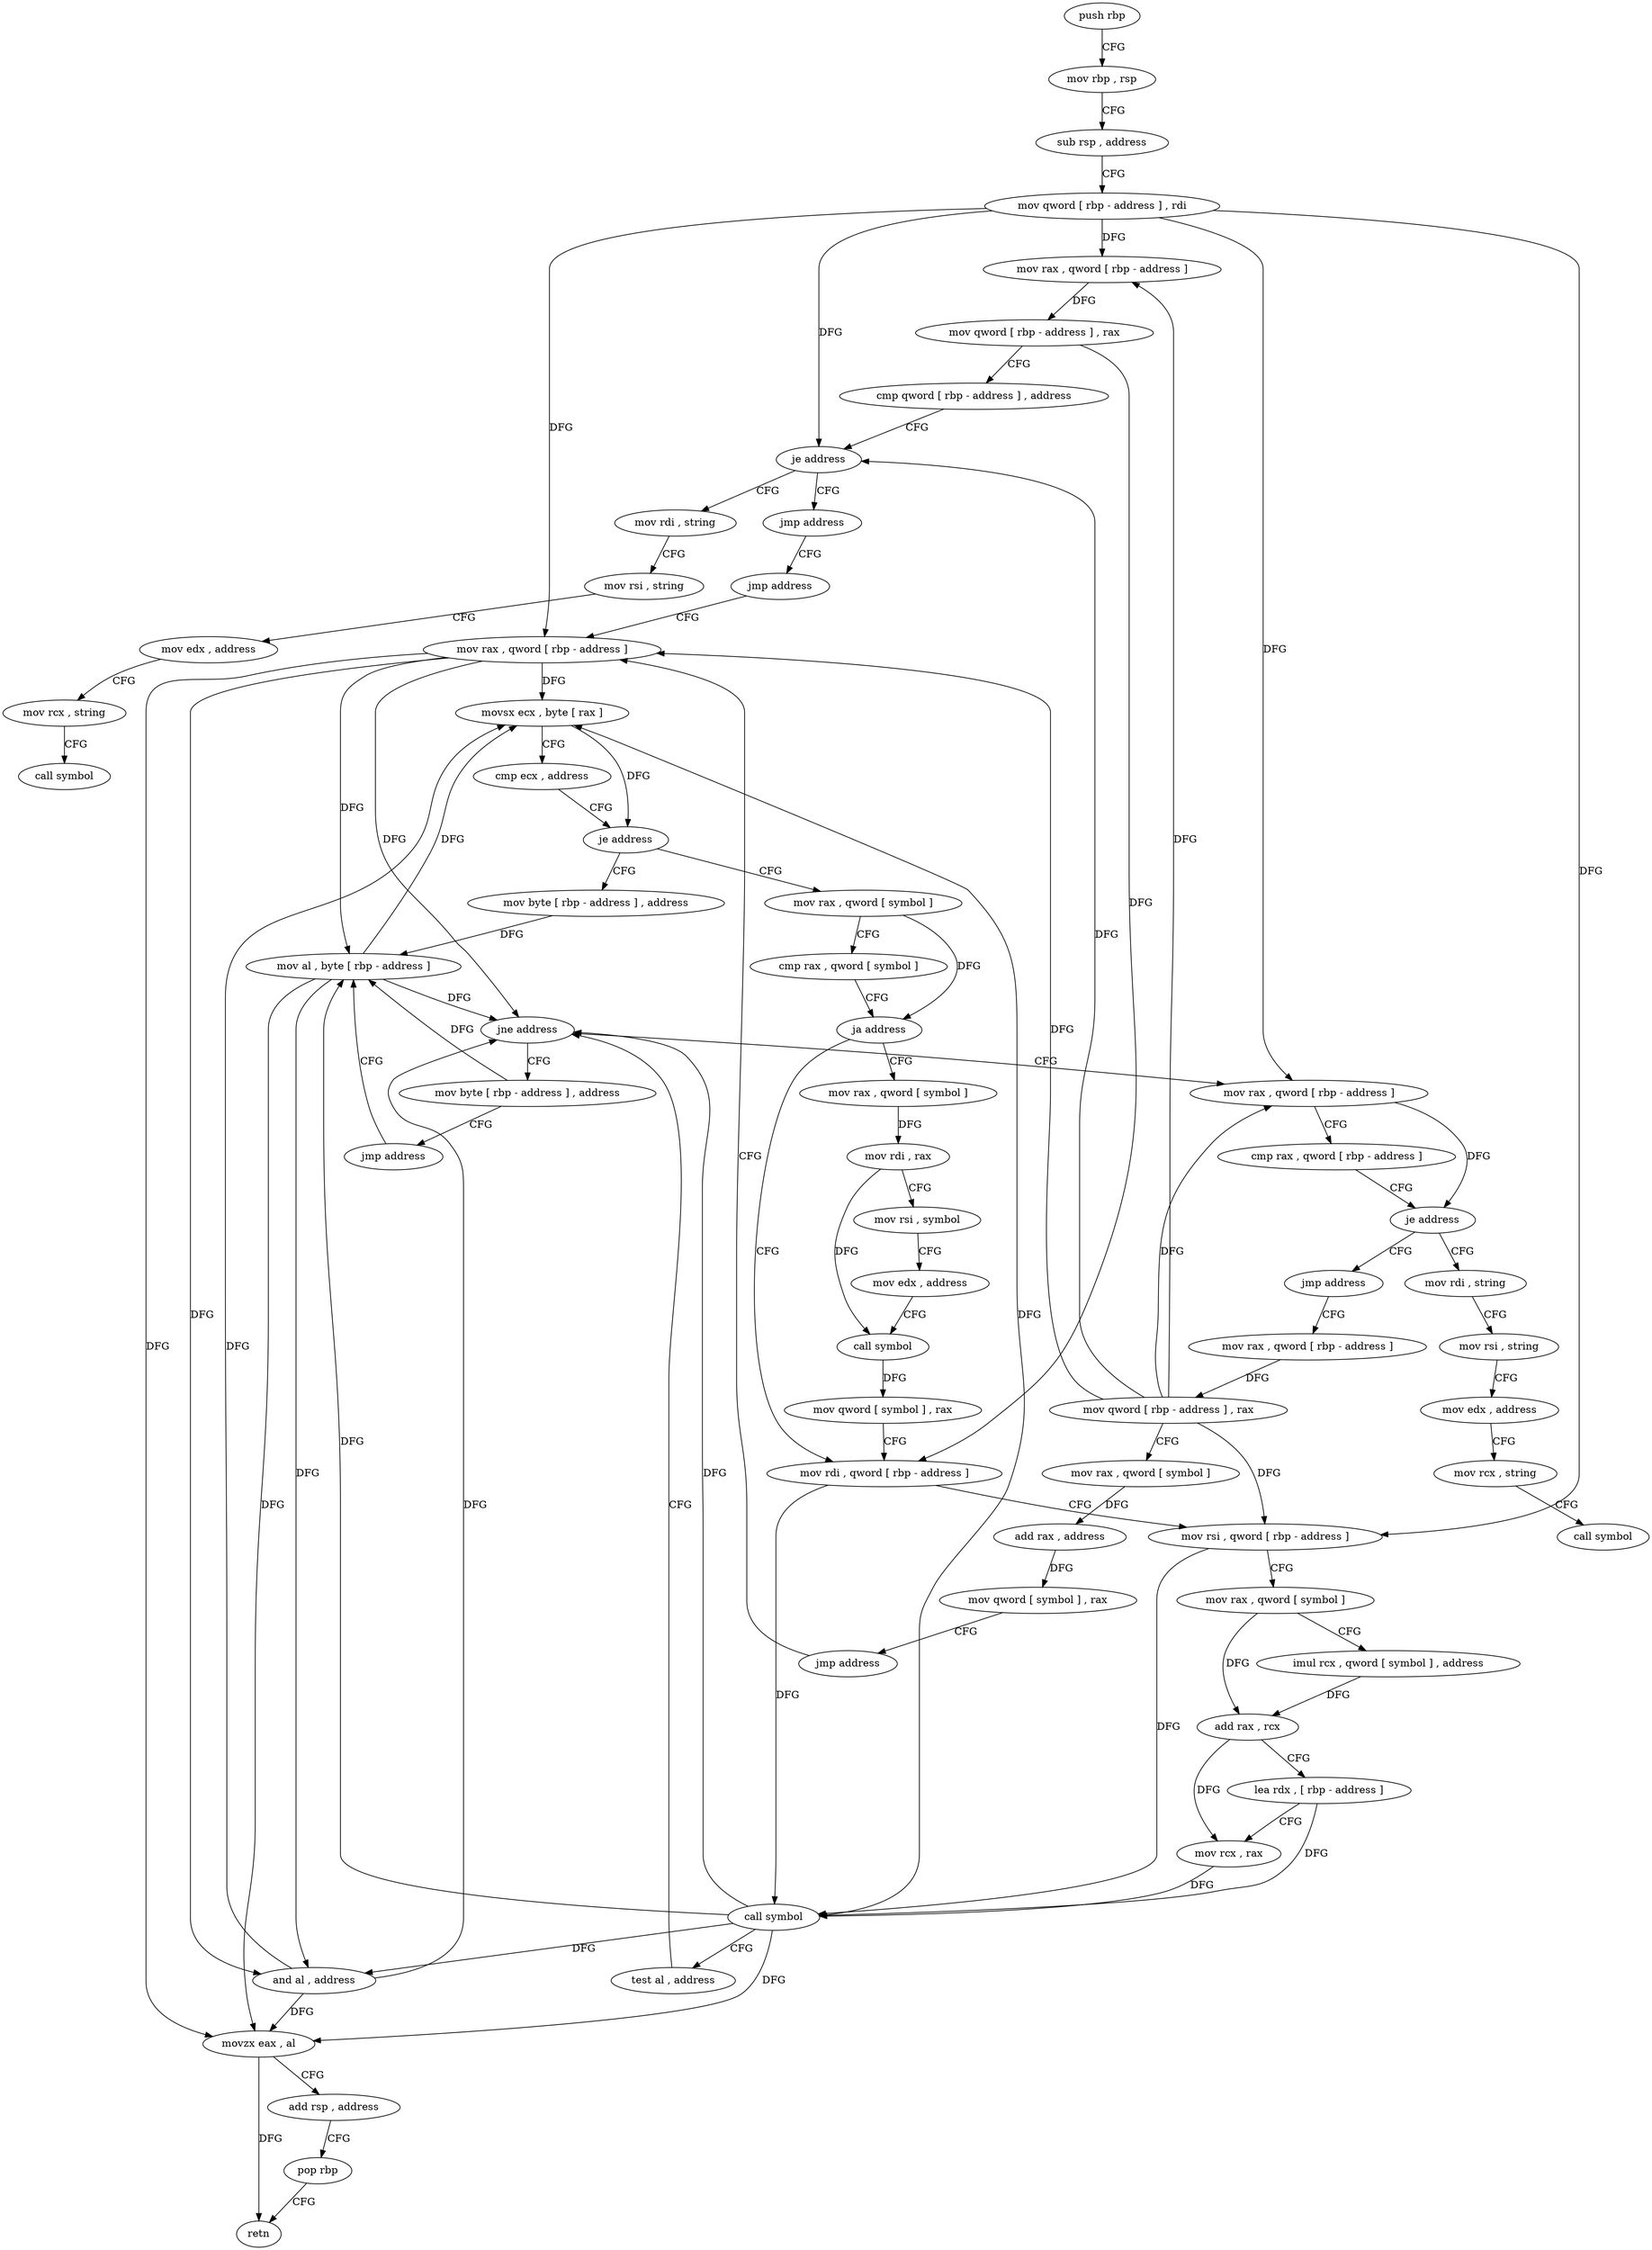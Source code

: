 digraph "func" {
"4207040" [label = "push rbp" ]
"4207041" [label = "mov rbp , rsp" ]
"4207044" [label = "sub rsp , address" ]
"4207048" [label = "mov qword [ rbp - address ] , rdi" ]
"4207052" [label = "mov rax , qword [ rbp - address ]" ]
"4207056" [label = "mov qword [ rbp - address ] , rax" ]
"4207060" [label = "cmp qword [ rbp - address ] , address" ]
"4207065" [label = "je address" ]
"4207076" [label = "mov rdi , string" ]
"4207071" [label = "jmp address" ]
"4207086" [label = "mov rsi , string" ]
"4207096" [label = "mov edx , address" ]
"4207101" [label = "mov rcx , string" ]
"4207111" [label = "call symbol" ]
"4207116" [label = "jmp address" ]
"4207121" [label = "mov rax , qword [ rbp - address ]" ]
"4207125" [label = "movsx ecx , byte [ rax ]" ]
"4207128" [label = "cmp ecx , address" ]
"4207131" [label = "je address" ]
"4207352" [label = "mov byte [ rbp - address ] , address" ]
"4207137" [label = "mov rax , qword [ symbol ]" ]
"4207356" [label = "mov al , byte [ rbp - address ]" ]
"4207145" [label = "cmp rax , qword [ symbol ]" ]
"4207153" [label = "ja address" ]
"4207198" [label = "mov rdi , qword [ rbp - address ]" ]
"4207159" [label = "mov rax , qword [ symbol ]" ]
"4207202" [label = "mov rsi , qword [ rbp - address ]" ]
"4207206" [label = "mov rax , qword [ symbol ]" ]
"4207214" [label = "imul rcx , qword [ symbol ] , address" ]
"4207226" [label = "add rax , rcx" ]
"4207229" [label = "lea rdx , [ rbp - address ]" ]
"4207233" [label = "mov rcx , rax" ]
"4207236" [label = "call symbol" ]
"4207241" [label = "test al , address" ]
"4207243" [label = "jne address" ]
"4207258" [label = "mov rax , qword [ rbp - address ]" ]
"4207249" [label = "mov byte [ rbp - address ] , address" ]
"4207167" [label = "mov rdi , rax" ]
"4207170" [label = "mov rsi , symbol" ]
"4207180" [label = "mov edx , address" ]
"4207185" [label = "call symbol" ]
"4207190" [label = "mov qword [ symbol ] , rax" ]
"4207262" [label = "cmp rax , qword [ rbp - address ]" ]
"4207266" [label = "je address" ]
"4207277" [label = "mov rdi , string" ]
"4207272" [label = "jmp address" ]
"4207253" [label = "jmp address" ]
"4207287" [label = "mov rsi , string" ]
"4207297" [label = "mov edx , address" ]
"4207302" [label = "mov rcx , string" ]
"4207312" [label = "call symbol" ]
"4207317" [label = "mov rax , qword [ rbp - address ]" ]
"4207359" [label = "and al , address" ]
"4207361" [label = "movzx eax , al" ]
"4207364" [label = "add rsp , address" ]
"4207368" [label = "pop rbp" ]
"4207369" [label = "retn" ]
"4207321" [label = "mov qword [ rbp - address ] , rax" ]
"4207325" [label = "mov rax , qword [ symbol ]" ]
"4207333" [label = "add rax , address" ]
"4207339" [label = "mov qword [ symbol ] , rax" ]
"4207347" [label = "jmp address" ]
"4207040" -> "4207041" [ label = "CFG" ]
"4207041" -> "4207044" [ label = "CFG" ]
"4207044" -> "4207048" [ label = "CFG" ]
"4207048" -> "4207052" [ label = "DFG" ]
"4207048" -> "4207065" [ label = "DFG" ]
"4207048" -> "4207121" [ label = "DFG" ]
"4207048" -> "4207202" [ label = "DFG" ]
"4207048" -> "4207258" [ label = "DFG" ]
"4207052" -> "4207056" [ label = "DFG" ]
"4207056" -> "4207060" [ label = "CFG" ]
"4207056" -> "4207198" [ label = "DFG" ]
"4207060" -> "4207065" [ label = "CFG" ]
"4207065" -> "4207076" [ label = "CFG" ]
"4207065" -> "4207071" [ label = "CFG" ]
"4207076" -> "4207086" [ label = "CFG" ]
"4207071" -> "4207116" [ label = "CFG" ]
"4207086" -> "4207096" [ label = "CFG" ]
"4207096" -> "4207101" [ label = "CFG" ]
"4207101" -> "4207111" [ label = "CFG" ]
"4207116" -> "4207121" [ label = "CFG" ]
"4207121" -> "4207125" [ label = "DFG" ]
"4207121" -> "4207356" [ label = "DFG" ]
"4207121" -> "4207359" [ label = "DFG" ]
"4207121" -> "4207361" [ label = "DFG" ]
"4207121" -> "4207243" [ label = "DFG" ]
"4207125" -> "4207128" [ label = "CFG" ]
"4207125" -> "4207131" [ label = "DFG" ]
"4207128" -> "4207131" [ label = "CFG" ]
"4207131" -> "4207352" [ label = "CFG" ]
"4207131" -> "4207137" [ label = "CFG" ]
"4207352" -> "4207356" [ label = "DFG" ]
"4207137" -> "4207145" [ label = "CFG" ]
"4207137" -> "4207153" [ label = "DFG" ]
"4207356" -> "4207359" [ label = "DFG" ]
"4207356" -> "4207125" [ label = "DFG" ]
"4207356" -> "4207361" [ label = "DFG" ]
"4207356" -> "4207243" [ label = "DFG" ]
"4207145" -> "4207153" [ label = "CFG" ]
"4207153" -> "4207198" [ label = "CFG" ]
"4207153" -> "4207159" [ label = "CFG" ]
"4207198" -> "4207202" [ label = "CFG" ]
"4207198" -> "4207236" [ label = "DFG" ]
"4207159" -> "4207167" [ label = "DFG" ]
"4207202" -> "4207206" [ label = "CFG" ]
"4207202" -> "4207236" [ label = "DFG" ]
"4207206" -> "4207214" [ label = "CFG" ]
"4207206" -> "4207226" [ label = "DFG" ]
"4207214" -> "4207226" [ label = "DFG" ]
"4207226" -> "4207229" [ label = "CFG" ]
"4207226" -> "4207233" [ label = "DFG" ]
"4207229" -> "4207233" [ label = "CFG" ]
"4207229" -> "4207236" [ label = "DFG" ]
"4207233" -> "4207236" [ label = "DFG" ]
"4207236" -> "4207241" [ label = "CFG" ]
"4207236" -> "4207125" [ label = "DFG" ]
"4207236" -> "4207359" [ label = "DFG" ]
"4207236" -> "4207361" [ label = "DFG" ]
"4207236" -> "4207356" [ label = "DFG" ]
"4207236" -> "4207243" [ label = "DFG" ]
"4207241" -> "4207243" [ label = "CFG" ]
"4207243" -> "4207258" [ label = "CFG" ]
"4207243" -> "4207249" [ label = "CFG" ]
"4207258" -> "4207262" [ label = "CFG" ]
"4207258" -> "4207266" [ label = "DFG" ]
"4207249" -> "4207253" [ label = "CFG" ]
"4207249" -> "4207356" [ label = "DFG" ]
"4207167" -> "4207170" [ label = "CFG" ]
"4207167" -> "4207185" [ label = "DFG" ]
"4207170" -> "4207180" [ label = "CFG" ]
"4207180" -> "4207185" [ label = "CFG" ]
"4207185" -> "4207190" [ label = "DFG" ]
"4207190" -> "4207198" [ label = "CFG" ]
"4207262" -> "4207266" [ label = "CFG" ]
"4207266" -> "4207277" [ label = "CFG" ]
"4207266" -> "4207272" [ label = "CFG" ]
"4207277" -> "4207287" [ label = "CFG" ]
"4207272" -> "4207317" [ label = "CFG" ]
"4207253" -> "4207356" [ label = "CFG" ]
"4207287" -> "4207297" [ label = "CFG" ]
"4207297" -> "4207302" [ label = "CFG" ]
"4207302" -> "4207312" [ label = "CFG" ]
"4207317" -> "4207321" [ label = "DFG" ]
"4207359" -> "4207361" [ label = "DFG" ]
"4207359" -> "4207125" [ label = "DFG" ]
"4207359" -> "4207243" [ label = "DFG" ]
"4207361" -> "4207364" [ label = "CFG" ]
"4207361" -> "4207369" [ label = "DFG" ]
"4207364" -> "4207368" [ label = "CFG" ]
"4207368" -> "4207369" [ label = "CFG" ]
"4207321" -> "4207325" [ label = "CFG" ]
"4207321" -> "4207052" [ label = "DFG" ]
"4207321" -> "4207065" [ label = "DFG" ]
"4207321" -> "4207121" [ label = "DFG" ]
"4207321" -> "4207202" [ label = "DFG" ]
"4207321" -> "4207258" [ label = "DFG" ]
"4207325" -> "4207333" [ label = "DFG" ]
"4207333" -> "4207339" [ label = "DFG" ]
"4207339" -> "4207347" [ label = "CFG" ]
"4207347" -> "4207121" [ label = "CFG" ]
}
